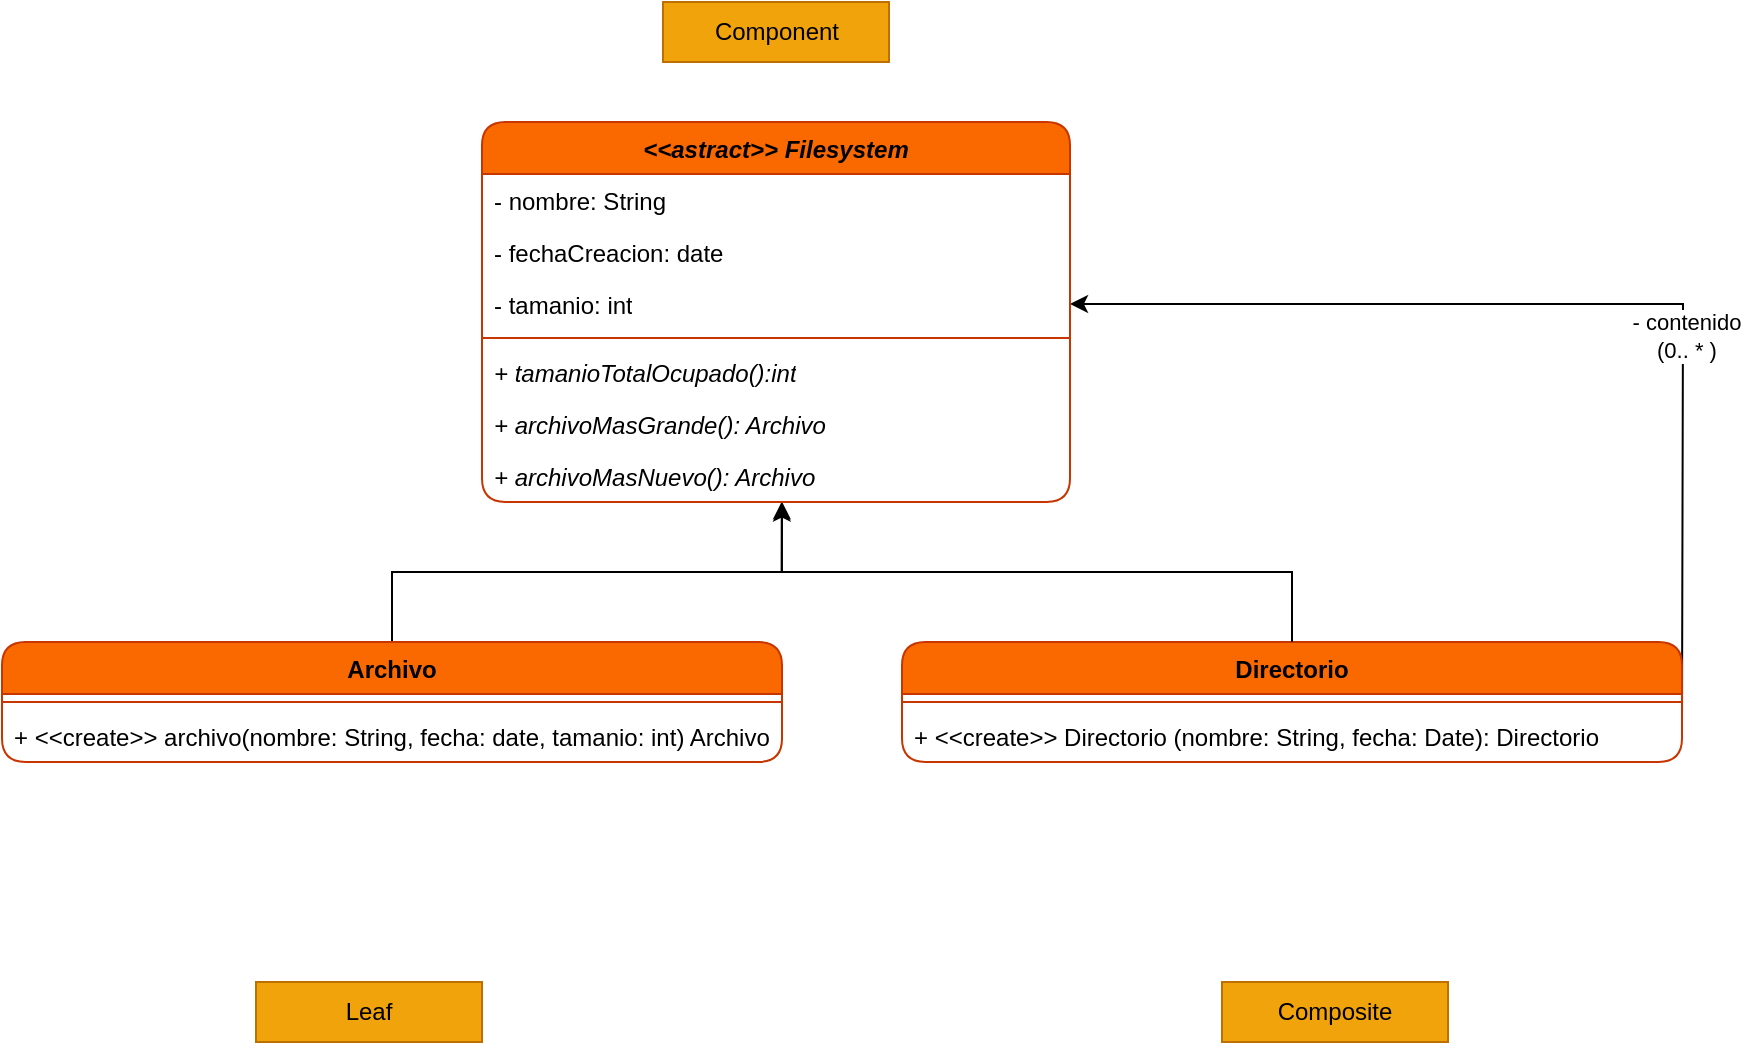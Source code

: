 <mxfile version="21.1.1" type="device">
  <diagram id="C5RBs43oDa-KdzZeNtuy" name="Page-1">
    <mxGraphModel dx="1578" dy="948" grid="1" gridSize="10" guides="1" tooltips="1" connect="1" arrows="1" fold="1" page="1" pageScale="1" pageWidth="827" pageHeight="1169" math="0" shadow="0">
      <root>
        <mxCell id="WIyWlLk6GJQsqaUBKTNV-0" />
        <mxCell id="WIyWlLk6GJQsqaUBKTNV-1" parent="WIyWlLk6GJQsqaUBKTNV-0" />
        <mxCell id="vnVyRqSiOYnmDZ2KYYs8-18" style="edgeStyle=orthogonalEdgeStyle;rounded=0;orthogonalLoop=1;jettySize=auto;html=1;entryX=0.51;entryY=0.988;entryDx=0;entryDy=0;entryPerimeter=0;" edge="1" parent="WIyWlLk6GJQsqaUBKTNV-1" source="vnVyRqSiOYnmDZ2KYYs8-0" target="vnVyRqSiOYnmDZ2KYYs8-11">
          <mxGeometry relative="1" as="geometry" />
        </mxCell>
        <mxCell id="vnVyRqSiOYnmDZ2KYYs8-0" value="Archivo" style="swimlane;fontStyle=1;align=center;verticalAlign=top;childLayout=stackLayout;horizontal=1;startSize=26;horizontalStack=0;resizeParent=1;resizeParentMax=0;resizeLast=0;collapsible=1;marginBottom=0;whiteSpace=wrap;html=1;rounded=1;fillColor=#fa6800;fontColor=#000000;strokeColor=#C73500;" vertex="1" parent="WIyWlLk6GJQsqaUBKTNV-1">
          <mxGeometry x="430" y="360" width="390" height="60" as="geometry" />
        </mxCell>
        <mxCell id="vnVyRqSiOYnmDZ2KYYs8-2" value="" style="line;strokeWidth=1;fillColor=none;align=left;verticalAlign=middle;spacingTop=-1;spacingLeft=3;spacingRight=3;rotatable=0;labelPosition=right;points=[];portConstraint=eastwest;strokeColor=inherit;" vertex="1" parent="vnVyRqSiOYnmDZ2KYYs8-0">
          <mxGeometry y="26" width="390" height="8" as="geometry" />
        </mxCell>
        <mxCell id="vnVyRqSiOYnmDZ2KYYs8-3" value="+ &amp;lt;&amp;lt;create&amp;gt;&amp;gt; archivo(nombre: String, fecha: date, tamanio: int) Archivo" style="text;strokeColor=none;fillColor=none;align=left;verticalAlign=top;spacingLeft=4;spacingRight=4;overflow=hidden;rotatable=0;points=[[0,0.5],[1,0.5]];portConstraint=eastwest;whiteSpace=wrap;html=1;" vertex="1" parent="vnVyRqSiOYnmDZ2KYYs8-0">
          <mxGeometry y="34" width="390" height="26" as="geometry" />
        </mxCell>
        <mxCell id="vnVyRqSiOYnmDZ2KYYs8-15" style="edgeStyle=orthogonalEdgeStyle;rounded=0;orthogonalLoop=1;jettySize=auto;html=1;entryX=1;entryY=0.5;entryDx=0;entryDy=0;exitX=1;exitY=0.5;exitDx=0;exitDy=0;" edge="1" parent="WIyWlLk6GJQsqaUBKTNV-1" target="vnVyRqSiOYnmDZ2KYYs8-9">
          <mxGeometry relative="1" as="geometry">
            <mxPoint x="1270" y="399" as="sourcePoint" />
          </mxGeometry>
        </mxCell>
        <mxCell id="vnVyRqSiOYnmDZ2KYYs8-16" value="- contenido&lt;br&gt;(0.. * )" style="edgeLabel;html=1;align=center;verticalAlign=middle;resizable=0;points=[];" vertex="1" connectable="0" parent="vnVyRqSiOYnmDZ2KYYs8-15">
          <mxGeometry x="-0.254" y="-1" relative="1" as="geometry">
            <mxPoint as="offset" />
          </mxGeometry>
        </mxCell>
        <mxCell id="vnVyRqSiOYnmDZ2KYYs8-4" value="Directorio" style="swimlane;fontStyle=1;align=center;verticalAlign=top;childLayout=stackLayout;horizontal=1;startSize=26;horizontalStack=0;resizeParent=1;resizeParentMax=0;resizeLast=0;collapsible=1;marginBottom=0;whiteSpace=wrap;html=1;rounded=1;fillColor=#fa6800;fontColor=#000000;strokeColor=#C73500;" vertex="1" parent="WIyWlLk6GJQsqaUBKTNV-1">
          <mxGeometry x="880" y="360" width="390" height="60" as="geometry" />
        </mxCell>
        <mxCell id="vnVyRqSiOYnmDZ2KYYs8-6" value="" style="line;strokeWidth=1;fillColor=none;align=left;verticalAlign=middle;spacingTop=-1;spacingLeft=3;spacingRight=3;rotatable=0;labelPosition=right;points=[];portConstraint=eastwest;strokeColor=inherit;" vertex="1" parent="vnVyRqSiOYnmDZ2KYYs8-4">
          <mxGeometry y="26" width="390" height="8" as="geometry" />
        </mxCell>
        <mxCell id="vnVyRqSiOYnmDZ2KYYs8-7" value="+ &amp;lt;&amp;lt;create&amp;gt;&amp;gt; Directorio (nombre: String, fecha: Date): Directorio" style="text;strokeColor=none;fillColor=none;align=left;verticalAlign=top;spacingLeft=4;spacingRight=4;overflow=hidden;rotatable=0;points=[[0,0.5],[1,0.5]];portConstraint=eastwest;whiteSpace=wrap;html=1;" vertex="1" parent="vnVyRqSiOYnmDZ2KYYs8-4">
          <mxGeometry y="34" width="390" height="26" as="geometry" />
        </mxCell>
        <mxCell id="vnVyRqSiOYnmDZ2KYYs8-8" value="&lt;i&gt;&amp;lt;&amp;lt;astract&amp;gt;&amp;gt; Filesystem&lt;/i&gt;" style="swimlane;fontStyle=1;align=center;verticalAlign=top;childLayout=stackLayout;horizontal=1;startSize=26;horizontalStack=0;resizeParent=1;resizeParentMax=0;resizeLast=0;collapsible=1;marginBottom=0;whiteSpace=wrap;html=1;rounded=1;fillColor=#fa6800;fontColor=#000000;strokeColor=#C73500;" vertex="1" parent="WIyWlLk6GJQsqaUBKTNV-1">
          <mxGeometry x="670" y="100" width="294" height="190" as="geometry" />
        </mxCell>
        <mxCell id="vnVyRqSiOYnmDZ2KYYs8-27" value="- nombre: String" style="text;strokeColor=none;fillColor=none;align=left;verticalAlign=top;spacingLeft=4;spacingRight=4;overflow=hidden;rotatable=0;points=[[0,0.5],[1,0.5]];portConstraint=eastwest;whiteSpace=wrap;html=1;" vertex="1" parent="vnVyRqSiOYnmDZ2KYYs8-8">
          <mxGeometry y="26" width="294" height="26" as="geometry" />
        </mxCell>
        <mxCell id="vnVyRqSiOYnmDZ2KYYs8-26" value="- fechaCreacion: date" style="text;strokeColor=none;fillColor=none;align=left;verticalAlign=top;spacingLeft=4;spacingRight=4;overflow=hidden;rotatable=0;points=[[0,0.5],[1,0.5]];portConstraint=eastwest;whiteSpace=wrap;html=1;" vertex="1" parent="vnVyRqSiOYnmDZ2KYYs8-8">
          <mxGeometry y="52" width="294" height="26" as="geometry" />
        </mxCell>
        <mxCell id="vnVyRqSiOYnmDZ2KYYs8-9" value="- tamanio: int" style="text;strokeColor=none;fillColor=none;align=left;verticalAlign=top;spacingLeft=4;spacingRight=4;overflow=hidden;rotatable=0;points=[[0,0.5],[1,0.5]];portConstraint=eastwest;whiteSpace=wrap;html=1;" vertex="1" parent="vnVyRqSiOYnmDZ2KYYs8-8">
          <mxGeometry y="78" width="294" height="26" as="geometry" />
        </mxCell>
        <mxCell id="vnVyRqSiOYnmDZ2KYYs8-10" value="" style="line;strokeWidth=1;fillColor=none;align=left;verticalAlign=middle;spacingTop=-1;spacingLeft=3;spacingRight=3;rotatable=0;labelPosition=right;points=[];portConstraint=eastwest;strokeColor=inherit;" vertex="1" parent="vnVyRqSiOYnmDZ2KYYs8-8">
          <mxGeometry y="104" width="294" height="8" as="geometry" />
        </mxCell>
        <mxCell id="vnVyRqSiOYnmDZ2KYYs8-30" value="&lt;i&gt;+ tamanioTotalOcupado():int&lt;/i&gt;" style="text;strokeColor=none;fillColor=none;align=left;verticalAlign=top;spacingLeft=4;spacingRight=4;overflow=hidden;rotatable=0;points=[[0,0.5],[1,0.5]];portConstraint=eastwest;whiteSpace=wrap;html=1;" vertex="1" parent="vnVyRqSiOYnmDZ2KYYs8-8">
          <mxGeometry y="112" width="294" height="26" as="geometry" />
        </mxCell>
        <mxCell id="vnVyRqSiOYnmDZ2KYYs8-29" value="&lt;i&gt;+ archivoMasGrande(): Archivo&lt;/i&gt;" style="text;strokeColor=none;fillColor=none;align=left;verticalAlign=top;spacingLeft=4;spacingRight=4;overflow=hidden;rotatable=0;points=[[0,0.5],[1,0.5]];portConstraint=eastwest;whiteSpace=wrap;html=1;" vertex="1" parent="vnVyRqSiOYnmDZ2KYYs8-8">
          <mxGeometry y="138" width="294" height="26" as="geometry" />
        </mxCell>
        <mxCell id="vnVyRqSiOYnmDZ2KYYs8-11" value="&lt;i&gt;+ archivoMasNuevo(): Archivo&lt;/i&gt;" style="text;strokeColor=none;fillColor=none;align=left;verticalAlign=top;spacingLeft=4;spacingRight=4;overflow=hidden;rotatable=0;points=[[0,0.5],[1,0.5]];portConstraint=eastwest;whiteSpace=wrap;html=1;" vertex="1" parent="vnVyRqSiOYnmDZ2KYYs8-8">
          <mxGeometry y="164" width="294" height="26" as="geometry" />
        </mxCell>
        <mxCell id="vnVyRqSiOYnmDZ2KYYs8-20" style="edgeStyle=orthogonalEdgeStyle;rounded=0;orthogonalLoop=1;jettySize=auto;html=1;exitX=0.5;exitY=0;exitDx=0;exitDy=0;entryX=0.51;entryY=1.03;entryDx=0;entryDy=0;entryPerimeter=0;" edge="1" parent="WIyWlLk6GJQsqaUBKTNV-1" source="vnVyRqSiOYnmDZ2KYYs8-4" target="vnVyRqSiOYnmDZ2KYYs8-11">
          <mxGeometry relative="1" as="geometry">
            <mxPoint x="650" y="370" as="sourcePoint" />
            <mxPoint x="840" y="320" as="targetPoint" />
          </mxGeometry>
        </mxCell>
        <mxCell id="vnVyRqSiOYnmDZ2KYYs8-23" value="Component" style="text;html=1;strokeColor=#BD7000;fillColor=#f0a30a;align=center;verticalAlign=middle;whiteSpace=wrap;rounded=0;fontColor=#000000;" vertex="1" parent="WIyWlLk6GJQsqaUBKTNV-1">
          <mxGeometry x="760.5" y="40" width="113" height="30" as="geometry" />
        </mxCell>
        <mxCell id="vnVyRqSiOYnmDZ2KYYs8-24" value="Leaf" style="text;html=1;strokeColor=#BD7000;fillColor=#f0a30a;align=center;verticalAlign=middle;whiteSpace=wrap;rounded=0;fontColor=#000000;" vertex="1" parent="WIyWlLk6GJQsqaUBKTNV-1">
          <mxGeometry x="557" y="530" width="113" height="30" as="geometry" />
        </mxCell>
        <mxCell id="vnVyRqSiOYnmDZ2KYYs8-25" value="Composite" style="text;html=1;strokeColor=#BD7000;fillColor=#f0a30a;align=center;verticalAlign=middle;whiteSpace=wrap;rounded=0;fontColor=#000000;" vertex="1" parent="WIyWlLk6GJQsqaUBKTNV-1">
          <mxGeometry x="1040" y="530" width="113" height="30" as="geometry" />
        </mxCell>
      </root>
    </mxGraphModel>
  </diagram>
</mxfile>
